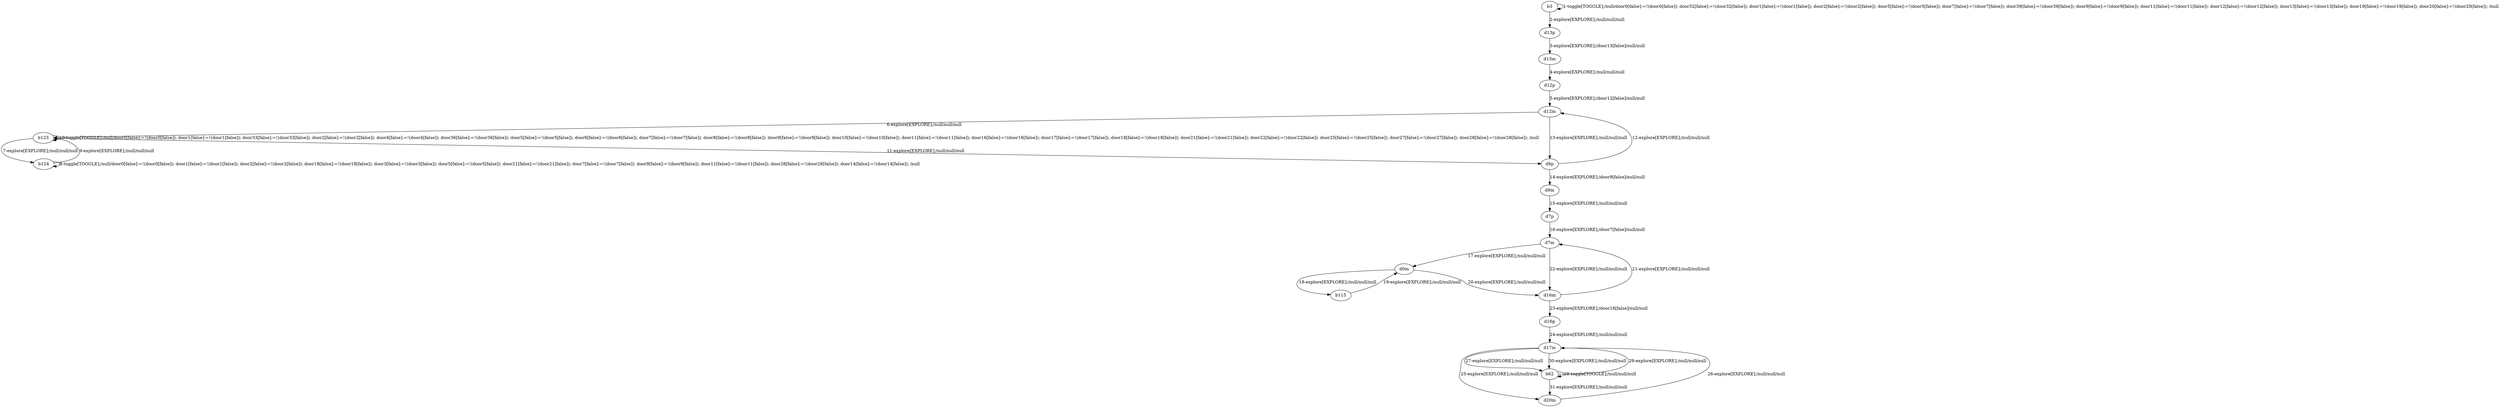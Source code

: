 # Total number of goals covered by this test: 1
# b62 --> d20m

digraph g {
"b3" -> "b3" [label = "1-toggle[TOGGLE];/null/door0[false]:=!(door0[false]); door32[false]:=!(door32[false]); door1[false]:=!(door1[false]); door2[false]:=!(door2[false]); door5[false]:=!(door5[false]); door7[false]:=!(door7[false]); door39[false]:=!(door39[false]); door9[false]:=!(door9[false]); door11[false]:=!(door11[false]); door12[false]:=!(door12[false]); door13[false]:=!(door13[false]); door19[false]:=!(door19[false]); door20[false]:=!(door20[false]); /null"];
"b3" -> "d13p" [label = "2-explore[EXPLORE];/null/null/null"];
"d13p" -> "d13m" [label = "3-explore[EXPLORE];/door13[false]/null/null"];
"d13m" -> "d12p" [label = "4-explore[EXPLORE];/null/null/null"];
"d12p" -> "d12m" [label = "5-explore[EXPLORE];/door12[false]/null/null"];
"d12m" -> "b123" [label = "6-explore[EXPLORE];/null/null/null"];
"b123" -> "b124" [label = "7-explore[EXPLORE];/null/null/null"];
"b124" -> "b124" [label = "8-toggle[TOGGLE];/null/door0[false]:=!(door0[false]); door1[false]:=!(door1[false]); door2[false]:=!(door2[false]); door18[false]:=!(door18[false]); door3[false]:=!(door3[false]); door5[false]:=!(door5[false]); door21[false]:=!(door21[false]); door7[false]:=!(door7[false]); door9[false]:=!(door9[false]); door11[false]:=!(door11[false]); door28[false]:=!(door28[false]); door14[false]:=!(door14[false]); /null"];
"b124" -> "b123" [label = "9-explore[EXPLORE];/null/null/null"];
"b123" -> "b123" [label = "10-toggle[TOGGLE];/null/door0[false]:=!(door0[false]); door1[false]:=!(door1[false]); door33[false]:=!(door33[false]); door2[false]:=!(door2[false]); door4[false]:=!(door4[false]); door36[false]:=!(door36[false]); door5[false]:=!(door5[false]); door6[false]:=!(door6[false]); door7[false]:=!(door7[false]); door8[false]:=!(door8[false]); door9[false]:=!(door9[false]); door10[false]:=!(door10[false]); door11[false]:=!(door11[false]); door16[false]:=!(door16[false]); door17[false]:=!(door17[false]); door18[false]:=!(door18[false]); door21[false]:=!(door21[false]); door22[false]:=!(door22[false]); door25[false]:=!(door25[false]); door27[false]:=!(door27[false]); door28[false]:=!(door28[false]); /null"];
"b123" -> "d9p" [label = "11-explore[EXPLORE];/null/null/null"];
"d9p" -> "d12m" [label = "12-explore[EXPLORE];/null/null/null"];
"d12m" -> "d9p" [label = "13-explore[EXPLORE];/null/null/null"];
"d9p" -> "d9m" [label = "14-explore[EXPLORE];/door9[false]/null/null"];
"d9m" -> "d7p" [label = "15-explore[EXPLORE];/null/null/null"];
"d7p" -> "d7m" [label = "16-explore[EXPLORE];/door7[false]/null/null"];
"d7m" -> "d0m" [label = "17-explore[EXPLORE];/null/null/null"];
"d0m" -> "b115" [label = "18-explore[EXPLORE];/null/null/null"];
"b115" -> "d0m" [label = "19-explore[EXPLORE];/null/null/null"];
"d0m" -> "d16m" [label = "20-explore[EXPLORE];/null/null/null"];
"d16m" -> "d7m" [label = "21-explore[EXPLORE];/null/null/null"];
"d7m" -> "d16m" [label = "22-explore[EXPLORE];/null/null/null"];
"d16m" -> "d16p" [label = "23-explore[EXPLORE];/door16[false]/null/null"];
"d16p" -> "d17m" [label = "24-explore[EXPLORE];/null/null/null"];
"d17m" -> "d20m" [label = "25-explore[EXPLORE];/null/null/null"];
"d20m" -> "d17m" [label = "26-explore[EXPLORE];/null/null/null"];
"d17m" -> "b62" [label = "27-explore[EXPLORE];/null/null/null"];
"b62" -> "b62" [label = "28-toggle[TOGGLE];/null/null/null"];
"b62" -> "d17m" [label = "29-explore[EXPLORE];/null/null/null"];
"d17m" -> "b62" [label = "30-explore[EXPLORE];/null/null/null"];
"b62" -> "d20m" [label = "31-explore[EXPLORE];/null/null/null"];
}